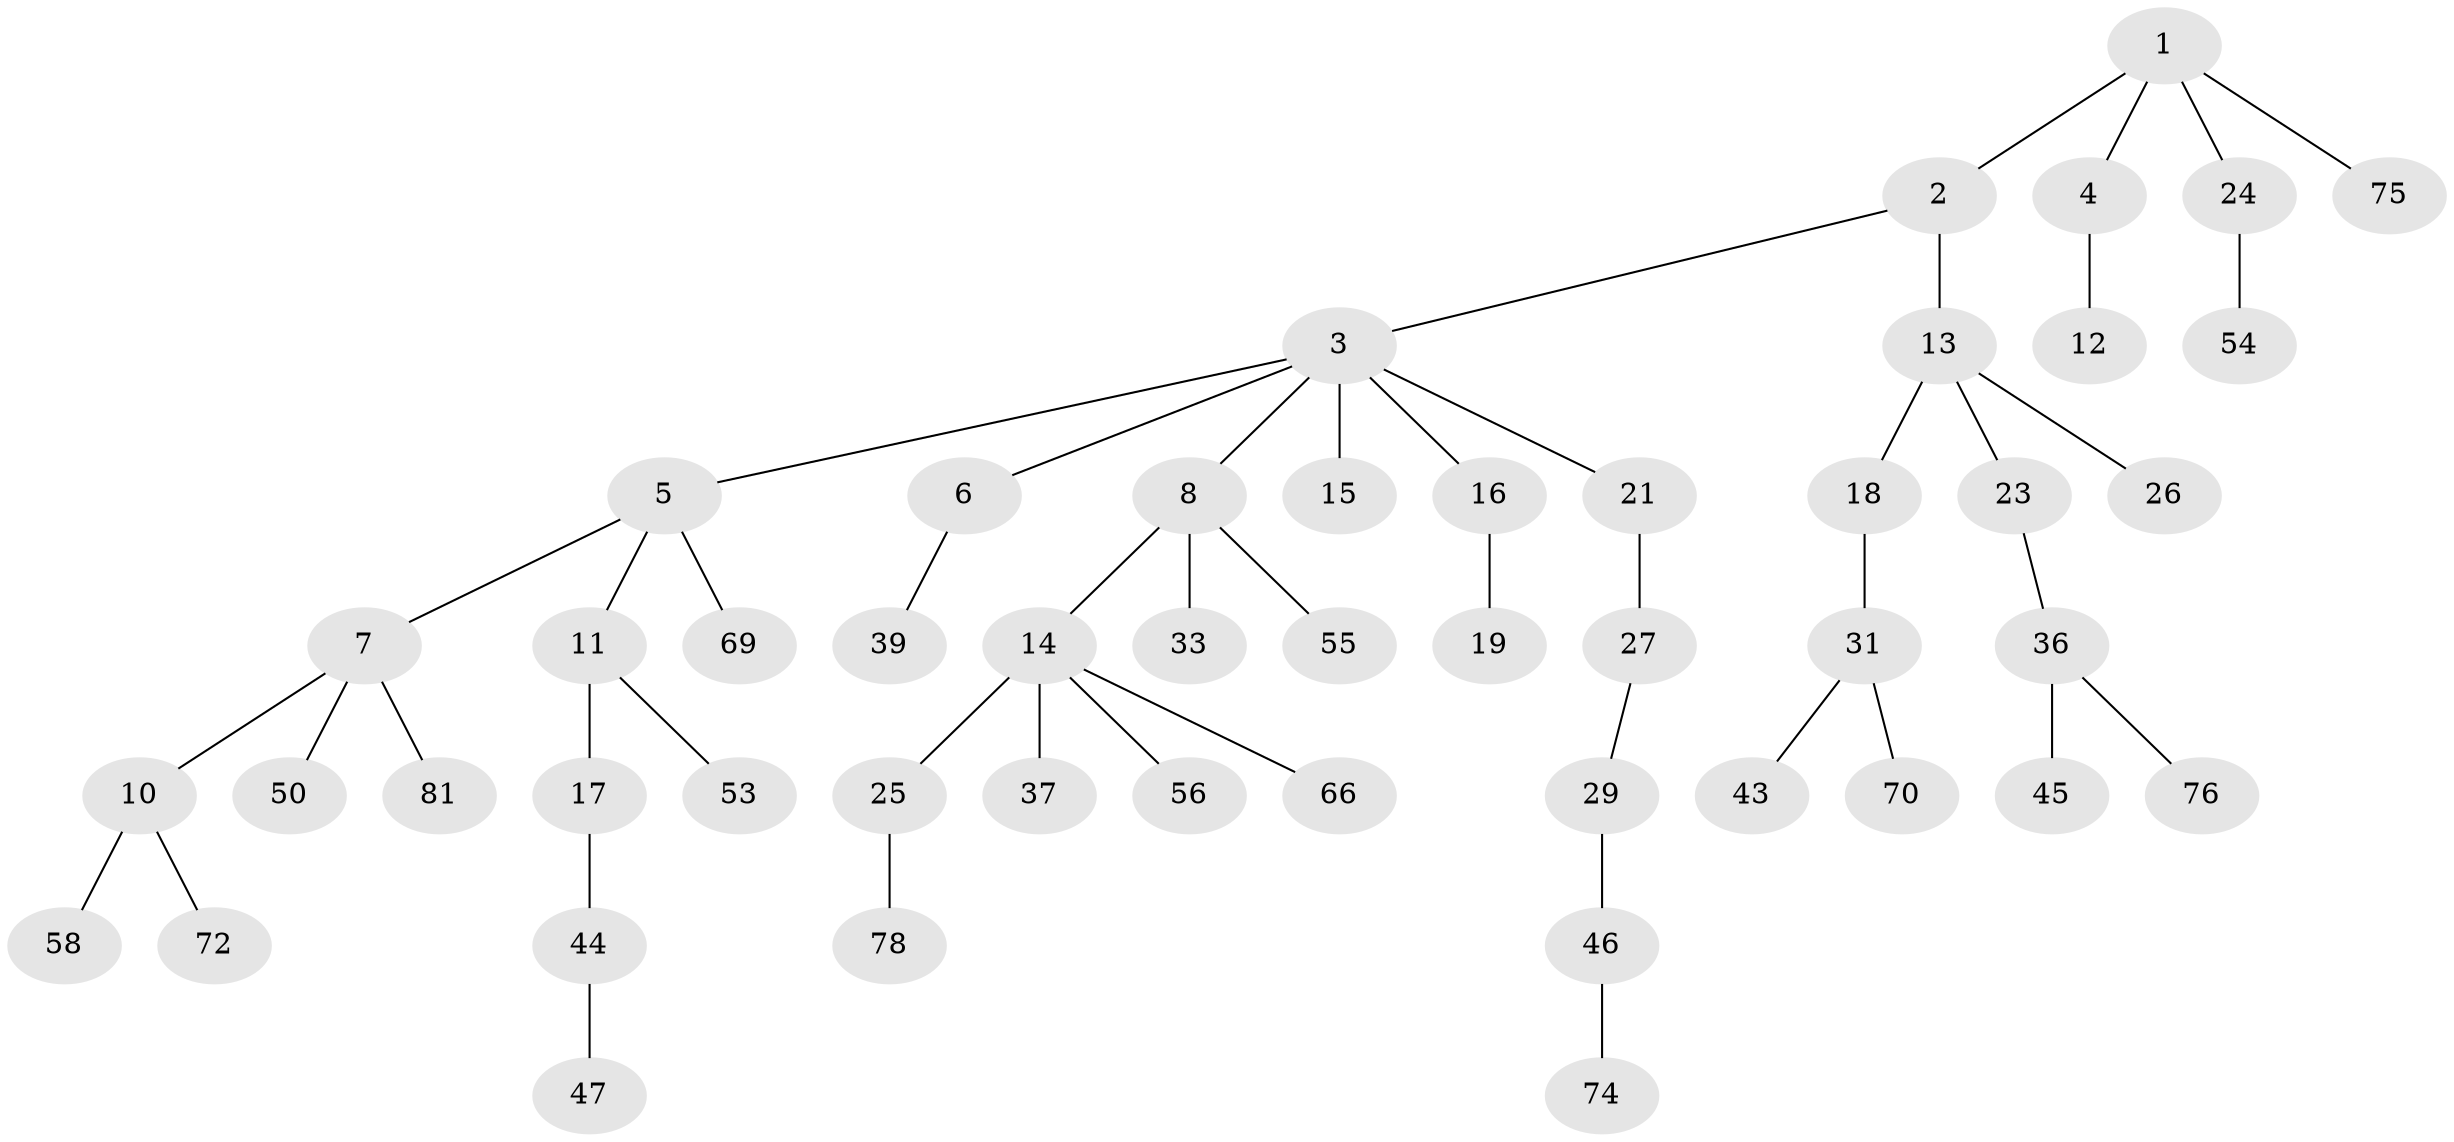 // original degree distribution, {4: 0.07317073170731707, 7: 0.012195121951219513, 2: 0.2926829268292683, 5: 0.04878048780487805, 3: 0.0975609756097561, 1: 0.47560975609756095}
// Generated by graph-tools (version 1.1) at 2025/11/02/27/25 16:11:25]
// undirected, 50 vertices, 49 edges
graph export_dot {
graph [start="1"]
  node [color=gray90,style=filled];
  1 [super="+65"];
  2 [super="+28"];
  3 [super="+9"];
  4;
  5 [super="+20"];
  6;
  7 [super="+79"];
  8 [super="+59"];
  10 [super="+51"];
  11 [super="+67"];
  12 [super="+71"];
  13 [super="+73"];
  14 [super="+22"];
  15 [super="+40"];
  16 [super="+82"];
  17;
  18 [super="+49"];
  19 [super="+42"];
  21 [super="+60"];
  23 [super="+30"];
  24 [super="+32"];
  25 [super="+38"];
  26;
  27 [super="+41"];
  29 [super="+35"];
  31;
  33 [super="+34"];
  36 [super="+48"];
  37;
  39 [super="+68"];
  43 [super="+62"];
  44 [super="+57"];
  45;
  46 [super="+61"];
  47 [super="+52"];
  50;
  53 [super="+64"];
  54;
  55;
  56;
  58 [super="+63"];
  66 [super="+77"];
  69;
  70;
  72;
  74;
  75 [super="+80"];
  76;
  78;
  81;
  1 -- 2;
  1 -- 4;
  1 -- 24;
  1 -- 75;
  2 -- 3;
  2 -- 13;
  3 -- 5;
  3 -- 6;
  3 -- 8;
  3 -- 15;
  3 -- 16;
  3 -- 21;
  4 -- 12;
  5 -- 7;
  5 -- 11;
  5 -- 69;
  6 -- 39;
  7 -- 10;
  7 -- 50;
  7 -- 81;
  8 -- 14;
  8 -- 33;
  8 -- 55;
  10 -- 58;
  10 -- 72;
  11 -- 17;
  11 -- 53;
  13 -- 18;
  13 -- 23;
  13 -- 26;
  14 -- 25;
  14 -- 37;
  14 -- 56;
  14 -- 66;
  16 -- 19;
  17 -- 44;
  18 -- 31;
  21 -- 27;
  23 -- 36;
  24 -- 54;
  25 -- 78;
  27 -- 29;
  29 -- 46;
  31 -- 43;
  31 -- 70;
  36 -- 45;
  36 -- 76;
  44 -- 47;
  46 -- 74;
}
